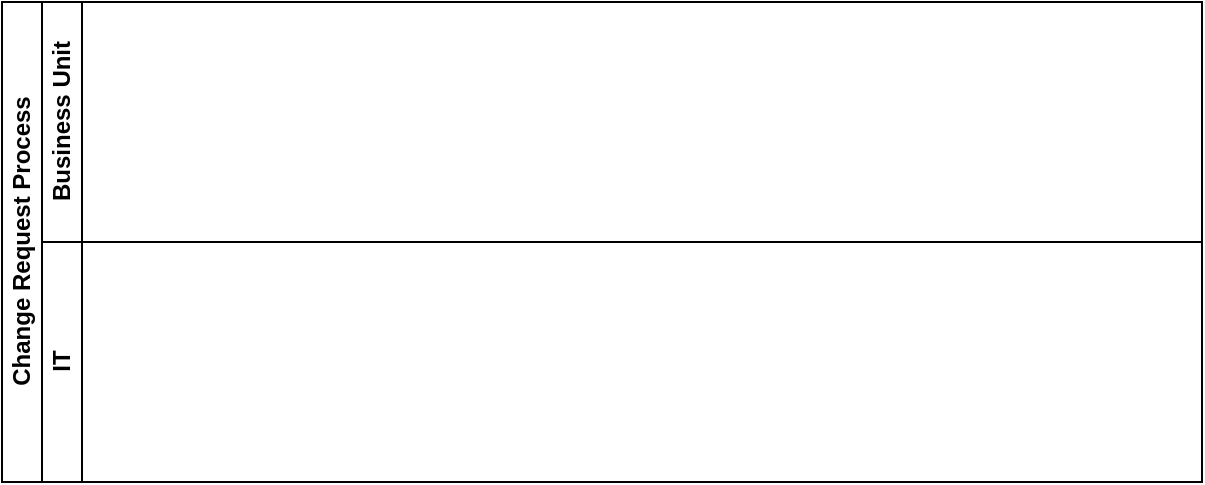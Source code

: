 <mxfile version="10.7.5" type="github"><diagram id="mnEEn4eqrNHspG7o5Mdd" name="Page-1"><mxGraphModel dx="989" dy="503" grid="1" gridSize="10" guides="1" tooltips="1" connect="1" arrows="1" fold="1" page="1" pageScale="1" pageWidth="850" pageHeight="1100" math="0" shadow="0"><root><mxCell id="0"/><mxCell id="1" parent="0"/><mxCell id="Qj1AW7wM-4OPrpN17dEZ-2" value="Change Request Process" style="swimlane;html=1;childLayout=stackLayout;resizeParent=1;resizeParentMax=0;horizontal=0;startSize=20;horizontalStack=0;" vertex="1" parent="1"><mxGeometry x="40" y="40" width="600" height="240" as="geometry"/></mxCell><mxCell id="Qj1AW7wM-4OPrpN17dEZ-3" value="Business Unit" style="swimlane;html=1;startSize=20;horizontal=0;" vertex="1" parent="Qj1AW7wM-4OPrpN17dEZ-2"><mxGeometry x="20" width="580" height="120" as="geometry"/></mxCell><mxCell id="Qj1AW7wM-4OPrpN17dEZ-4" value="IT" style="swimlane;html=1;startSize=20;horizontal=0;" vertex="1" parent="Qj1AW7wM-4OPrpN17dEZ-2"><mxGeometry x="20" y="120" width="580" height="120" as="geometry"/></mxCell></root></mxGraphModel></diagram></mxfile>
